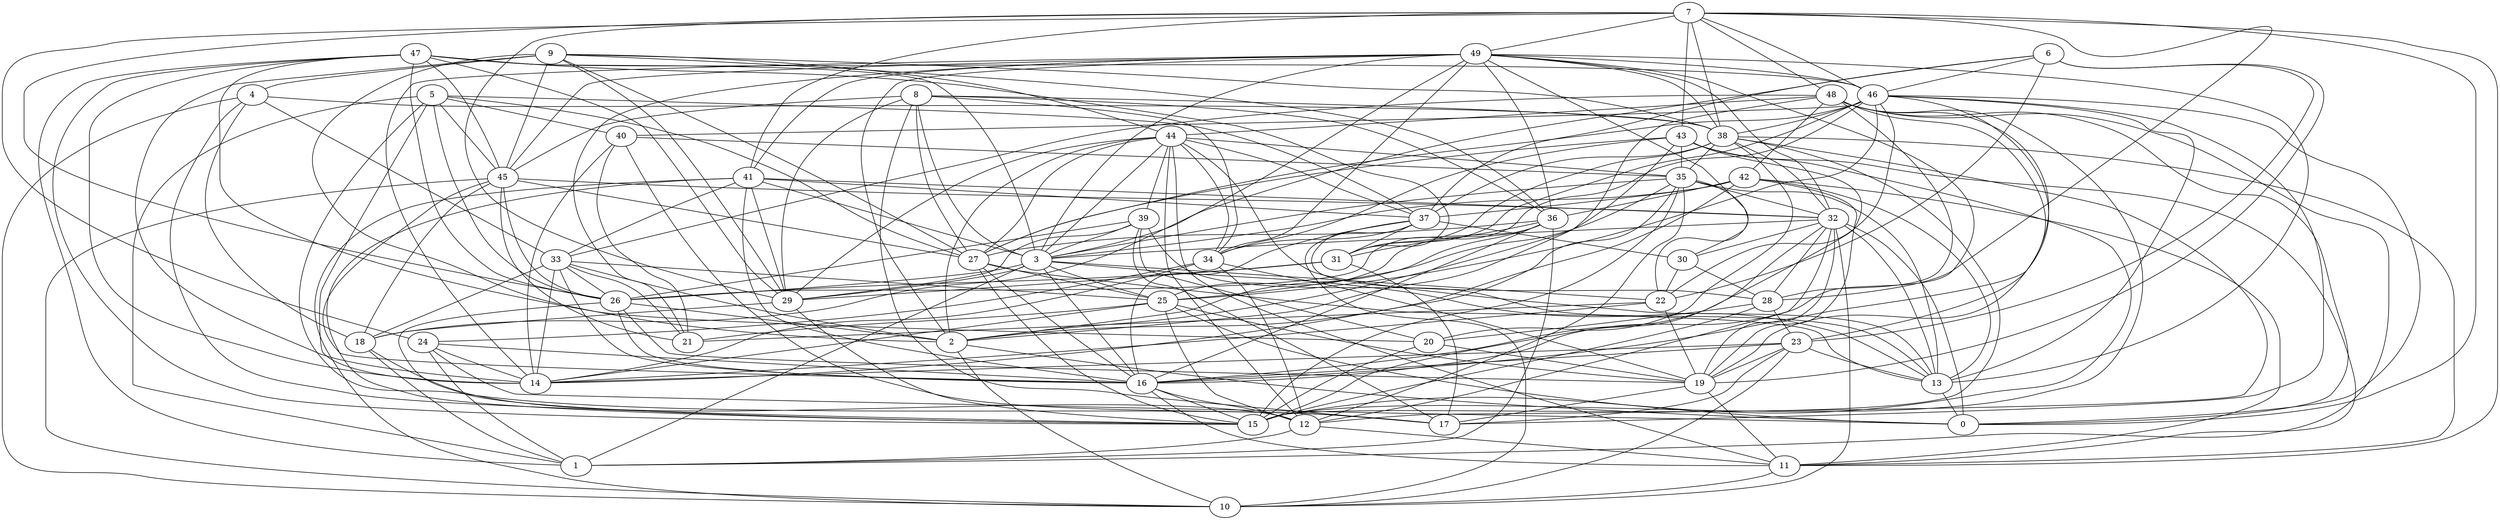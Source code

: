 digraph GG_graph {

subgraph G_graph {
edge [color = black]
"20" -> "19" [dir = none]
"24" -> "14" [dir = none]
"24" -> "0" [dir = none]
"24" -> "1" [dir = none]
"24" -> "16" [dir = none]
"29" -> "15" [dir = none]
"29" -> "18" [dir = none]
"18" -> "12" [dir = none]
"8" -> "36" [dir = none]
"8" -> "45" [dir = none]
"8" -> "38" [dir = none]
"8" -> "34" [dir = none]
"8" -> "29" [dir = none]
"8" -> "27" [dir = none]
"4" -> "33" [dir = none]
"4" -> "10" [dir = none]
"25" -> "19" [dir = none]
"22" -> "19" [dir = none]
"48" -> "1" [dir = none]
"48" -> "42" [dir = none]
"48" -> "19" [dir = none]
"48" -> "15" [dir = none]
"48" -> "0" [dir = none]
"33" -> "25" [dir = none]
"33" -> "16" [dir = none]
"33" -> "21" [dir = none]
"39" -> "17" [dir = none]
"39" -> "13" [dir = none]
"39" -> "20" [dir = none]
"39" -> "3" [dir = none]
"37" -> "10" [dir = none]
"37" -> "16" [dir = none]
"37" -> "30" [dir = none]
"37" -> "28" [dir = none]
"37" -> "31" [dir = none]
"37" -> "34" [dir = none]
"9" -> "38" [dir = none]
"9" -> "44" [dir = none]
"9" -> "36" [dir = none]
"9" -> "4" [dir = none]
"9" -> "45" [dir = none]
"9" -> "2" [dir = none]
"5" -> "26" [dir = none]
"5" -> "45" [dir = none]
"5" -> "14" [dir = none]
"35" -> "30" [dir = none]
"35" -> "3" [dir = none]
"35" -> "32" [dir = none]
"35" -> "12" [dir = none]
"27" -> "13" [dir = none]
"27" -> "15" [dir = none]
"27" -> "16" [dir = none]
"7" -> "38" [dir = none]
"7" -> "41" [dir = none]
"7" -> "29" [dir = none]
"7" -> "0" [dir = none]
"7" -> "11" [dir = none]
"7" -> "48" [dir = none]
"7" -> "46" [dir = none]
"42" -> "2" [dir = none]
"42" -> "11" [dir = none]
"42" -> "37" [dir = none]
"42" -> "36" [dir = none]
"49" -> "18" [dir = none]
"49" -> "3" [dir = none]
"49" -> "22" [dir = none]
"49" -> "36" [dir = none]
"49" -> "46" [dir = none]
"16" -> "15" [dir = none]
"16" -> "11" [dir = none]
"47" -> "20" [dir = none]
"47" -> "31" [dir = none]
"47" -> "15" [dir = none]
"47" -> "46" [dir = none]
"47" -> "3" [dir = none]
"43" -> "34" [dir = none]
"43" -> "11" [dir = none]
"43" -> "15" [dir = none]
"43" -> "27" [dir = none]
"43" -> "16" [dir = none]
"36" -> "25" [dir = none]
"36" -> "1" [dir = none]
"36" -> "2" [dir = none]
"36" -> "31" [dir = none]
"36" -> "27" [dir = none]
"36" -> "16" [dir = none]
"23" -> "19" [dir = none]
"23" -> "13" [dir = none]
"23" -> "17" [dir = none]
"23" -> "16" [dir = none]
"23" -> "14" [dir = none]
"23" -> "10" [dir = none]
"45" -> "32" [dir = none]
"45" -> "21" [dir = none]
"45" -> "18" [dir = none]
"45" -> "27" [dir = none]
"3" -> "29" [dir = none]
"3" -> "16" [dir = none]
"3" -> "1" [dir = none]
"6" -> "37" [dir = none]
"6" -> "3" [dir = none]
"6" -> "22" [dir = none]
"6" -> "23" [dir = none]
"30" -> "28" [dir = none]
"26" -> "15" [dir = none]
"26" -> "16" [dir = none]
"32" -> "3" [dir = none]
"32" -> "0" [dir = none]
"32" -> "15" [dir = none]
"32" -> "13" [dir = none]
"32" -> "12" [dir = none]
"32" -> "30" [dir = none]
"32" -> "28" [dir = none]
"41" -> "10" [dir = none]
"41" -> "3" [dir = none]
"41" -> "32" [dir = none]
"41" -> "37" [dir = none]
"41" -> "33" [dir = none]
"41" -> "16" [dir = none]
"28" -> "15" [dir = none]
"46" -> "16" [dir = none]
"46" -> "40" [dir = none]
"46" -> "0" [dir = none]
"46" -> "38" [dir = none]
"46" -> "25" [dir = none]
"46" -> "17" [dir = none]
"46" -> "31" [dir = none]
"46" -> "22" [dir = none]
"46" -> "26" [dir = none]
"40" -> "21" [dir = none]
"40" -> "35" [dir = none]
"40" -> "14" [dir = none]
"40" -> "17" [dir = none]
"38" -> "20" [dir = none]
"38" -> "12" [dir = none]
"38" -> "37" [dir = none]
"38" -> "15" [dir = none]
"34" -> "14" [dir = none]
"34" -> "12" [dir = none]
"34" -> "19" [dir = none]
"31" -> "17" [dir = none]
"12" -> "1" [dir = none]
"12" -> "11" [dir = none]
"44" -> "35" [dir = none]
"44" -> "37" [dir = none]
"44" -> "34" [dir = none]
"44" -> "13" [dir = none]
"11" -> "10" [dir = none]
"7" -> "49" [dir = none]
"9" -> "14" [dir = none]
"49" -> "32" [dir = none]
"43" -> "35" [dir = none]
"4" -> "38" [dir = none]
"28" -> "23" [dir = none]
"33" -> "26" [dir = none]
"25" -> "0" [dir = none]
"26" -> "2" [dir = none]
"25" -> "12" [dir = none]
"13" -> "0" [dir = none]
"47" -> "26" [dir = none]
"45" -> "26" [dir = none]
"35" -> "14" [dir = none]
"31" -> "26" [dir = none]
"7" -> "28" [dir = none]
"47" -> "1" [dir = none]
"44" -> "2" [dir = none]
"16" -> "12" [dir = none]
"4" -> "18" [dir = none]
"39" -> "29" [dir = none]
"7" -> "24" [dir = none]
"42" -> "19" [dir = none]
"8" -> "17" [dir = none]
"42" -> "13" [dir = none]
"35" -> "15" [dir = none]
"47" -> "14" [dir = none]
"47" -> "45" [dir = none]
"26" -> "19" [dir = none]
"44" -> "39" [dir = none]
"9" -> "27" [dir = none]
"34" -> "24" [dir = none]
"49" -> "2" [dir = none]
"5" -> "27" [dir = none]
"22" -> "14" [dir = none]
"2" -> "0" [dir = none]
"49" -> "41" [dir = none]
"49" -> "13" [dir = none]
"3" -> "13" [dir = none]
"44" -> "11" [dir = none]
"7" -> "26" [dir = none]
"3" -> "22" [dir = none]
"6" -> "19" [dir = none]
"45" -> "10" [dir = none]
"35" -> "13" [dir = none]
"20" -> "15" [dir = none]
"48" -> "33" [dir = none]
"5" -> "1" [dir = none]
"2" -> "10" [dir = none]
"48" -> "23" [dir = none]
"35" -> "25" [dir = none]
"48" -> "28" [dir = none]
"32" -> "19" [dir = none]
"41" -> "15" [dir = none]
"5" -> "17" [dir = none]
"19" -> "17" [dir = none]
"44" -> "12" [dir = none]
"8" -> "3" [dir = none]
"6" -> "46" [dir = none]
"48" -> "2" [dir = none]
"3" -> "26" [dir = none]
"33" -> "14" [dir = none]
"25" -> "21" [dir = none]
"33" -> "18" [dir = none]
"47" -> "29" [dir = none]
"19" -> "11" [dir = none]
"30" -> "22" [dir = none]
"45" -> "16" [dir = none]
"7" -> "43" [dir = none]
"31" -> "29" [dir = none]
"46" -> "13" [dir = none]
"38" -> "31" [dir = none]
"5" -> "40" [dir = none]
"33" -> "2" [dir = none]
"25" -> "14" [dir = none]
"49" -> "38" [dir = none]
"43" -> "2" [dir = none]
"44" -> "27" [dir = none]
"39" -> "26" [dir = none]
"22" -> "21" [dir = none]
"28" -> "20" [dir = none]
"18" -> "1" [dir = none]
"48" -> "44" [dir = none]
"32" -> "10" [dir = none]
"38" -> "32" [dir = none]
"4" -> "15" [dir = none]
"38" -> "11" [dir = none]
"42" -> "3" [dir = none]
"38" -> "35" [dir = none]
"44" -> "3" [dir = none]
"49" -> "21" [dir = none]
"9" -> "29" [dir = none]
"44" -> "29" [dir = none]
"5" -> "37" [dir = none]
"41" -> "29" [dir = none]
"27" -> "25" [dir = none]
"49" -> "16" [dir = none]
"49" -> "34" [dir = none]
"46" -> "27" [dir = none]
"3" -> "25" [dir = none]
"49" -> "45" [dir = none]
"49" -> "14" [dir = none]
}

}
